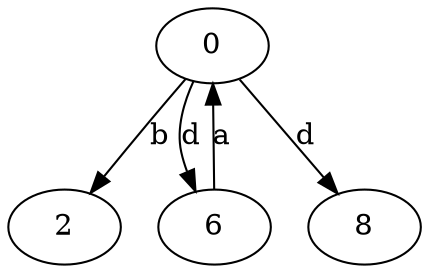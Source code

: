 strict digraph  {
0;
2;
6;
8;
0 -> 2  [label=b];
0 -> 6  [label=d];
0 -> 8  [label=d];
6 -> 0  [label=a];
}
